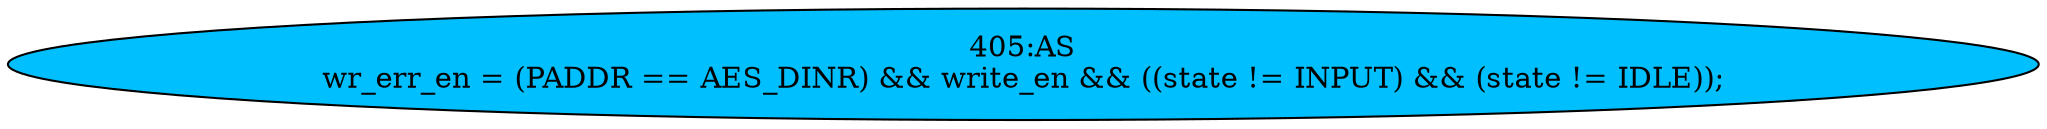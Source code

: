strict digraph "" {
	node [label="\N"];
	"405:AS"	 [ast="<pyverilog.vparser.ast.Assign object at 0x7f79abcb9f10>",
		def_var="['wr_err_en']",
		fillcolor=deepskyblue,
		label="405:AS
wr_err_en = (PADDR == AES_DINR) && write_en && ((state != INPUT) && (state != IDLE));",
		statements="[]",
		style=filled,
		typ=Assign,
		use_var="['PADDR', 'AES_DINR', 'write_en', 'state', 'INPUT', 'state', 'IDLE']"];
}
